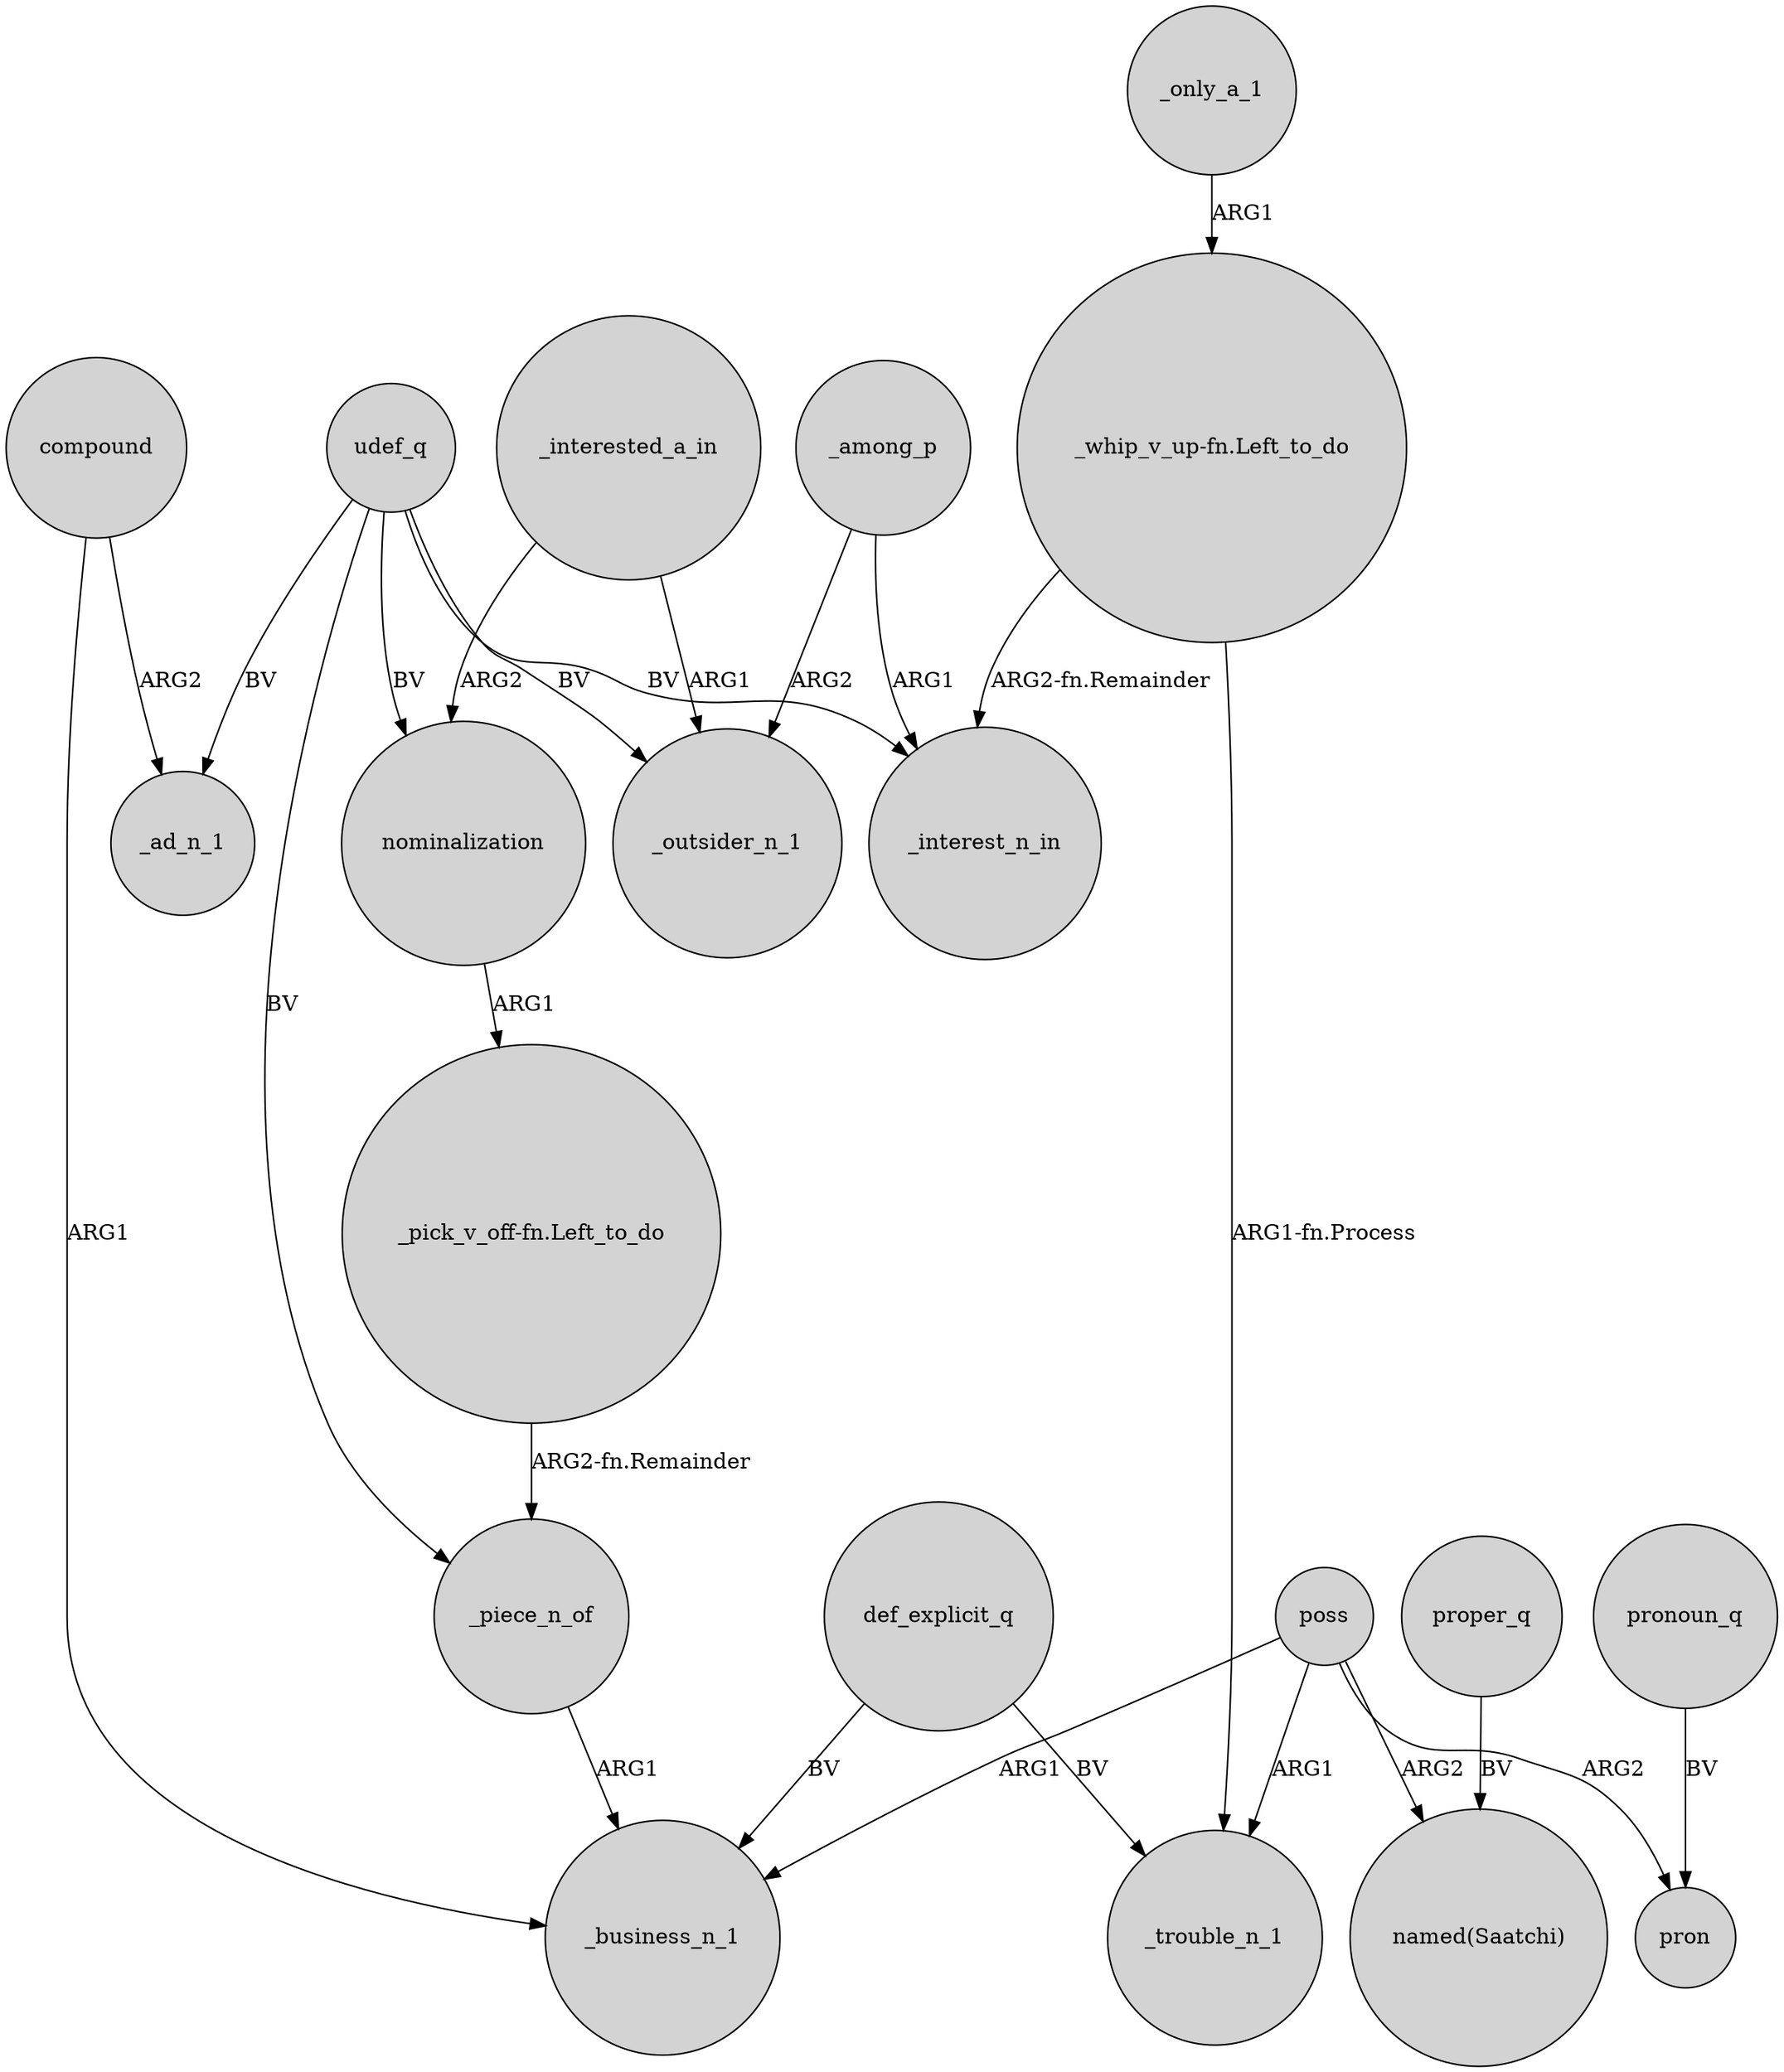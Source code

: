 digraph {
	node [shape=circle style=filled]
	def_explicit_q -> _business_n_1 [label=BV]
	"_whip_v_up-fn.Left_to_do" -> _interest_n_in [label="ARG2-fn.Remainder"]
	poss -> _business_n_1 [label=ARG1]
	_interested_a_in -> nominalization [label=ARG2]
	udef_q -> nominalization [label=BV]
	_among_p -> _interest_n_in [label=ARG1]
	_piece_n_of -> _business_n_1 [label=ARG1]
	"_pick_v_off-fn.Left_to_do" -> _piece_n_of [label="ARG2-fn.Remainder"]
	udef_q -> _piece_n_of [label=BV]
	_among_p -> _outsider_n_1 [label=ARG2]
	pronoun_q -> pron [label=BV]
	poss -> "named(Saatchi)" [label=ARG2]
	poss -> pron [label=ARG2]
	nominalization -> "_pick_v_off-fn.Left_to_do" [label=ARG1]
	compound -> _ad_n_1 [label=ARG2]
	proper_q -> "named(Saatchi)" [label=BV]
	_interested_a_in -> _outsider_n_1 [label=ARG1]
	def_explicit_q -> _trouble_n_1 [label=BV]
	udef_q -> _outsider_n_1 [label=BV]
	udef_q -> _interest_n_in [label=BV]
	compound -> _business_n_1 [label=ARG1]
	_only_a_1 -> "_whip_v_up-fn.Left_to_do" [label=ARG1]
	udef_q -> _ad_n_1 [label=BV]
	poss -> _trouble_n_1 [label=ARG1]
	"_whip_v_up-fn.Left_to_do" -> _trouble_n_1 [label="ARG1-fn.Process"]
}
